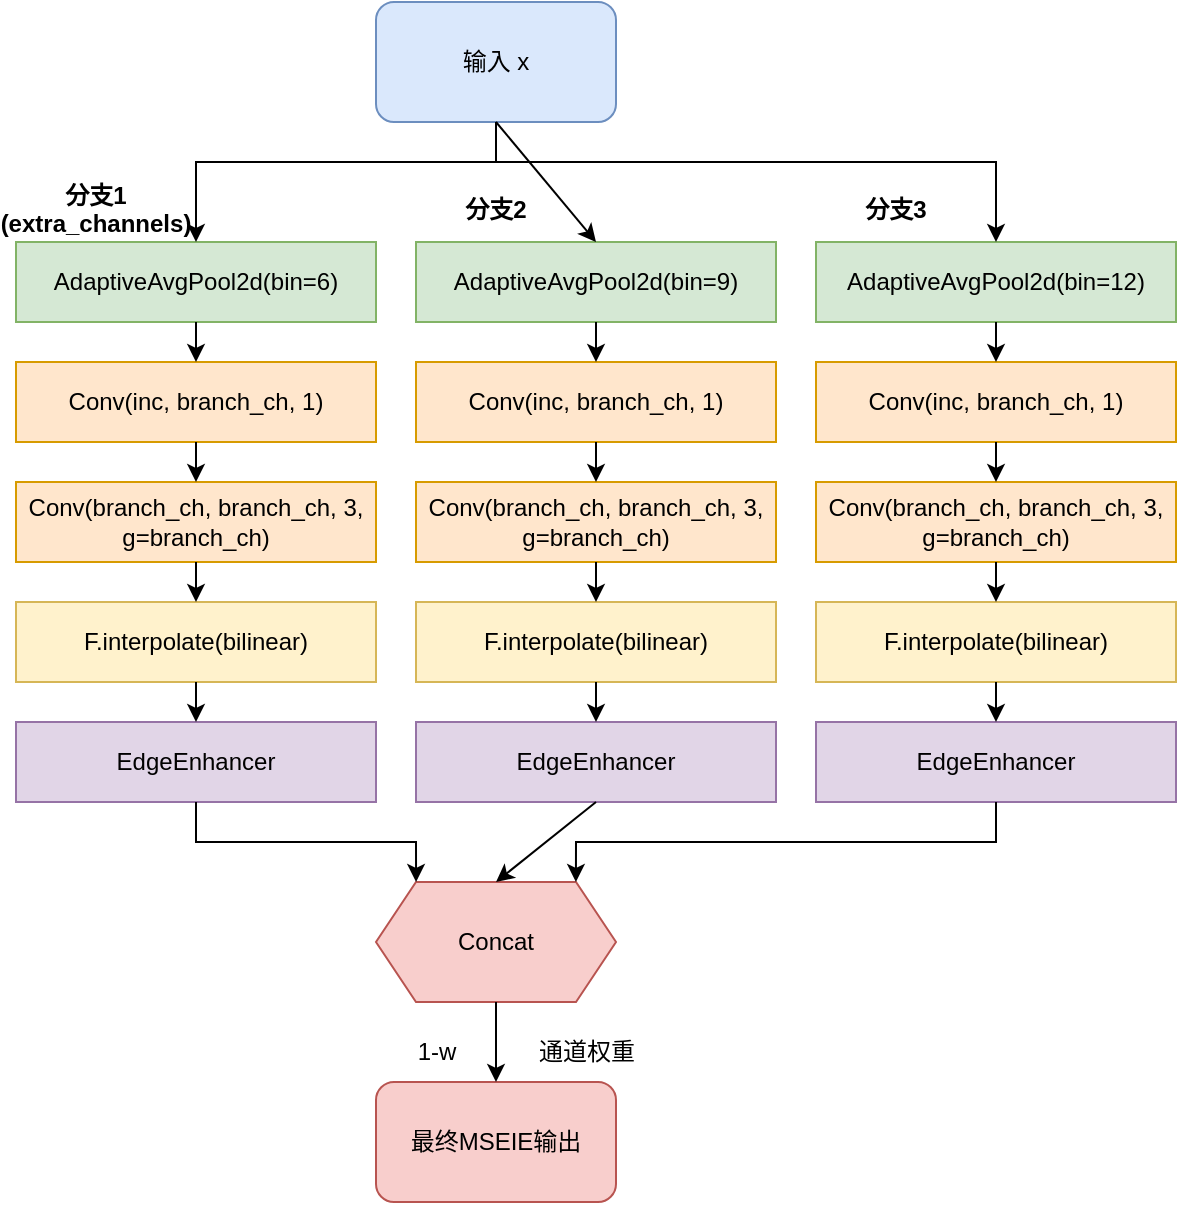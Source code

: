 <mxfile version="26.2.13">
  <diagram name="实验安排" id="Q91r_WWIjbEZDgKyvmCJ">
    <mxGraphModel dx="1073" dy="568" grid="1" gridSize="10" guides="1" tooltips="1" connect="1" arrows="1" fold="1" page="1" pageScale="1" pageWidth="850" pageHeight="1100" math="0" shadow="0">
      <root>
        <mxCell id="0" />
        <mxCell id="1" parent="0" />
        <mxCell id="Mu1AmyCDiz02qtviV_zx-1" value="输入 x" style="rounded=1;whiteSpace=wrap;html=1;fillColor=#dae8fc;strokeColor=#6c8ebf;" vertex="1" parent="1">
          <mxGeometry x="360" y="40" width="120" height="60" as="geometry" />
        </mxCell>
        <mxCell id="Mu1AmyCDiz02qtviV_zx-2" value="AdaptiveAvgPool2d(bin=6)" style="rounded=0;whiteSpace=wrap;html=1;fillColor=#d5e8d4;strokeColor=#82b366;" vertex="1" parent="1">
          <mxGeometry x="180" y="160" width="180" height="40" as="geometry" />
        </mxCell>
        <mxCell id="Mu1AmyCDiz02qtviV_zx-3" value="AdaptiveAvgPool2d(bin=9)" style="rounded=0;whiteSpace=wrap;html=1;fillColor=#d5e8d4;strokeColor=#82b366;" vertex="1" parent="1">
          <mxGeometry x="380" y="160" width="180" height="40" as="geometry" />
        </mxCell>
        <mxCell id="Mu1AmyCDiz02qtviV_zx-4" value="AdaptiveAvgPool2d(bin=12)" style="rounded=0;whiteSpace=wrap;html=1;fillColor=#d5e8d4;strokeColor=#82b366;" vertex="1" parent="1">
          <mxGeometry x="580" y="160" width="180" height="40" as="geometry" />
        </mxCell>
        <mxCell id="Mu1AmyCDiz02qtviV_zx-5" value="Conv(inc, branch_ch, 1)" style="rounded=0;whiteSpace=wrap;html=1;fillColor=#ffe6cc;strokeColor=#d79b00;" vertex="1" parent="1">
          <mxGeometry x="180" y="220" width="180" height="40" as="geometry" />
        </mxCell>
        <mxCell id="Mu1AmyCDiz02qtviV_zx-6" value="Conv(inc, branch_ch, 1)" style="rounded=0;whiteSpace=wrap;html=1;fillColor=#ffe6cc;strokeColor=#d79b00;" vertex="1" parent="1">
          <mxGeometry x="380" y="220" width="180" height="40" as="geometry" />
        </mxCell>
        <mxCell id="Mu1AmyCDiz02qtviV_zx-7" value="Conv(inc, branch_ch, 1)" style="rounded=0;whiteSpace=wrap;html=1;fillColor=#ffe6cc;strokeColor=#d79b00;" vertex="1" parent="1">
          <mxGeometry x="580" y="220" width="180" height="40" as="geometry" />
        </mxCell>
        <mxCell id="Mu1AmyCDiz02qtviV_zx-8" value="Conv(branch_ch, branch_ch, 3, g=branch_ch)" style="rounded=0;whiteSpace=wrap;html=1;fillColor=#ffe6cc;strokeColor=#d79b00;" vertex="1" parent="1">
          <mxGeometry x="180" y="280" width="180" height="40" as="geometry" />
        </mxCell>
        <mxCell id="Mu1AmyCDiz02qtviV_zx-9" value="Conv(branch_ch, branch_ch, 3, g=branch_ch)" style="rounded=0;whiteSpace=wrap;html=1;fillColor=#ffe6cc;strokeColor=#d79b00;" vertex="1" parent="1">
          <mxGeometry x="380" y="280" width="180" height="40" as="geometry" />
        </mxCell>
        <mxCell id="Mu1AmyCDiz02qtviV_zx-10" value="Conv(branch_ch, branch_ch, 3, g=branch_ch)" style="rounded=0;whiteSpace=wrap;html=1;fillColor=#ffe6cc;strokeColor=#d79b00;" vertex="1" parent="1">
          <mxGeometry x="580" y="280" width="180" height="40" as="geometry" />
        </mxCell>
        <mxCell id="Mu1AmyCDiz02qtviV_zx-11" value="F.interpolate(bilinear)" style="rounded=0;whiteSpace=wrap;html=1;fillColor=#fff2cc;strokeColor=#d6b656;" vertex="1" parent="1">
          <mxGeometry x="180" y="340" width="180" height="40" as="geometry" />
        </mxCell>
        <mxCell id="Mu1AmyCDiz02qtviV_zx-12" value="F.interpolate(bilinear)" style="rounded=0;whiteSpace=wrap;html=1;fillColor=#fff2cc;strokeColor=#d6b656;" vertex="1" parent="1">
          <mxGeometry x="380" y="340" width="180" height="40" as="geometry" />
        </mxCell>
        <mxCell id="Mu1AmyCDiz02qtviV_zx-13" value="F.interpolate(bilinear)" style="rounded=0;whiteSpace=wrap;html=1;fillColor=#fff2cc;strokeColor=#d6b656;" vertex="1" parent="1">
          <mxGeometry x="580" y="340" width="180" height="40" as="geometry" />
        </mxCell>
        <mxCell id="Mu1AmyCDiz02qtviV_zx-14" value="EdgeEnhancer" style="rounded=0;whiteSpace=wrap;html=1;fillColor=#e1d5e7;strokeColor=#9673a6;" vertex="1" parent="1">
          <mxGeometry x="180" y="400" width="180" height="40" as="geometry" />
        </mxCell>
        <mxCell id="Mu1AmyCDiz02qtviV_zx-15" value="EdgeEnhancer" style="rounded=0;whiteSpace=wrap;html=1;fillColor=#e1d5e7;strokeColor=#9673a6;" vertex="1" parent="1">
          <mxGeometry x="380" y="400" width="180" height="40" as="geometry" />
        </mxCell>
        <mxCell id="Mu1AmyCDiz02qtviV_zx-16" value="EdgeEnhancer" style="rounded=0;whiteSpace=wrap;html=1;fillColor=#e1d5e7;strokeColor=#9673a6;" vertex="1" parent="1">
          <mxGeometry x="580" y="400" width="180" height="40" as="geometry" />
        </mxCell>
        <mxCell id="Mu1AmyCDiz02qtviV_zx-17" value="Concat" style="shape=hexagon;perimeter=hexagonPerimeter2;whiteSpace=wrap;html=1;fixedSize=1;fillColor=#f8cecc;strokeColor=#b85450;" vertex="1" parent="1">
          <mxGeometry x="360" y="480" width="120" height="60" as="geometry" />
        </mxCell>
        <mxCell id="Mu1AmyCDiz02qtviV_zx-18" value="1-w" style="text;html=1;align=center;verticalAlign=middle;resizable=0;points=[];autosize=1;strokeColor=none;fillColor=none;" vertex="1" parent="1">
          <mxGeometry x="370" y="550" width="40" height="30" as="geometry" />
        </mxCell>
        <mxCell id="Mu1AmyCDiz02qtviV_zx-19" value="最终MSEIE输出" style="rounded=1;whiteSpace=wrap;html=1;fillColor=#f8cecc;strokeColor=#b85450;" vertex="1" parent="1">
          <mxGeometry x="360" y="580" width="120" height="60" as="geometry" />
        </mxCell>
        <mxCell id="Mu1AmyCDiz02qtviV_zx-20" value="" style="endArrow=classic;html=1;rounded=0;exitX=0.5;exitY=1;exitDx=0;exitDy=0;entryX=0.5;entryY=0;entryDx=0;entryDy=0;" edge="1" parent="1" source="Mu1AmyCDiz02qtviV_zx-1" target="Mu1AmyCDiz02qtviV_zx-2">
          <mxGeometry width="50" height="50" relative="1" as="geometry">
            <mxPoint x="400" y="410" as="sourcePoint" />
            <mxPoint x="450" y="360" as="targetPoint" />
            <Array as="points">
              <mxPoint x="420" y="120" />
              <mxPoint x="270" y="120" />
            </Array>
          </mxGeometry>
        </mxCell>
        <mxCell id="Mu1AmyCDiz02qtviV_zx-21" value="" style="endArrow=classic;html=1;rounded=0;exitX=0.5;exitY=1;exitDx=0;exitDy=0;entryX=0.5;entryY=0;entryDx=0;entryDy=0;" edge="1" parent="1" source="Mu1AmyCDiz02qtviV_zx-1" target="Mu1AmyCDiz02qtviV_zx-3">
          <mxGeometry width="50" height="50" relative="1" as="geometry">
            <mxPoint x="400" y="410" as="sourcePoint" />
            <mxPoint x="450" y="360" as="targetPoint" />
          </mxGeometry>
        </mxCell>
        <mxCell id="Mu1AmyCDiz02qtviV_zx-22" value="" style="endArrow=classic;html=1;rounded=0;exitX=0.5;exitY=1;exitDx=0;exitDy=0;entryX=0.5;entryY=0;entryDx=0;entryDy=0;" edge="1" parent="1" source="Mu1AmyCDiz02qtviV_zx-1" target="Mu1AmyCDiz02qtviV_zx-4">
          <mxGeometry width="50" height="50" relative="1" as="geometry">
            <mxPoint x="400" y="410" as="sourcePoint" />
            <mxPoint x="450" y="360" as="targetPoint" />
            <Array as="points">
              <mxPoint x="420" y="120" />
              <mxPoint x="670" y="120" />
            </Array>
          </mxGeometry>
        </mxCell>
        <mxCell id="Mu1AmyCDiz02qtviV_zx-23" value="" style="endArrow=classic;html=1;rounded=0;exitX=0.5;exitY=1;exitDx=0;exitDy=0;entryX=0.5;entryY=0;entryDx=0;entryDy=0;" edge="1" parent="1" source="Mu1AmyCDiz02qtviV_zx-2" target="Mu1AmyCDiz02qtviV_zx-5">
          <mxGeometry width="50" height="50" relative="1" as="geometry">
            <mxPoint x="400" y="410" as="sourcePoint" />
            <mxPoint x="450" y="360" as="targetPoint" />
          </mxGeometry>
        </mxCell>
        <mxCell id="Mu1AmyCDiz02qtviV_zx-24" value="" style="endArrow=classic;html=1;rounded=0;exitX=0.5;exitY=1;exitDx=0;exitDy=0;entryX=0.5;entryY=0;entryDx=0;entryDy=0;" edge="1" parent="1" source="Mu1AmyCDiz02qtviV_zx-3" target="Mu1AmyCDiz02qtviV_zx-6">
          <mxGeometry width="50" height="50" relative="1" as="geometry">
            <mxPoint x="400" y="410" as="sourcePoint" />
            <mxPoint x="450" y="360" as="targetPoint" />
          </mxGeometry>
        </mxCell>
        <mxCell id="Mu1AmyCDiz02qtviV_zx-25" value="" style="endArrow=classic;html=1;rounded=0;exitX=0.5;exitY=1;exitDx=0;exitDy=0;entryX=0.5;entryY=0;entryDx=0;entryDy=0;" edge="1" parent="1" source="Mu1AmyCDiz02qtviV_zx-4" target="Mu1AmyCDiz02qtviV_zx-7">
          <mxGeometry width="50" height="50" relative="1" as="geometry">
            <mxPoint x="400" y="410" as="sourcePoint" />
            <mxPoint x="450" y="360" as="targetPoint" />
          </mxGeometry>
        </mxCell>
        <mxCell id="Mu1AmyCDiz02qtviV_zx-26" value="" style="endArrow=classic;html=1;rounded=0;exitX=0.5;exitY=1;exitDx=0;exitDy=0;entryX=0.5;entryY=0;entryDx=0;entryDy=0;" edge="1" parent="1" source="Mu1AmyCDiz02qtviV_zx-5" target="Mu1AmyCDiz02qtviV_zx-8">
          <mxGeometry width="50" height="50" relative="1" as="geometry">
            <mxPoint x="400" y="410" as="sourcePoint" />
            <mxPoint x="450" y="360" as="targetPoint" />
          </mxGeometry>
        </mxCell>
        <mxCell id="Mu1AmyCDiz02qtviV_zx-27" value="" style="endArrow=classic;html=1;rounded=0;exitX=0.5;exitY=1;exitDx=0;exitDy=0;entryX=0.5;entryY=0;entryDx=0;entryDy=0;" edge="1" parent="1" source="Mu1AmyCDiz02qtviV_zx-6" target="Mu1AmyCDiz02qtviV_zx-9">
          <mxGeometry width="50" height="50" relative="1" as="geometry">
            <mxPoint x="400" y="410" as="sourcePoint" />
            <mxPoint x="450" y="360" as="targetPoint" />
          </mxGeometry>
        </mxCell>
        <mxCell id="Mu1AmyCDiz02qtviV_zx-28" value="" style="endArrow=classic;html=1;rounded=0;exitX=0.5;exitY=1;exitDx=0;exitDy=0;entryX=0.5;entryY=0;entryDx=0;entryDy=0;" edge="1" parent="1" source="Mu1AmyCDiz02qtviV_zx-7" target="Mu1AmyCDiz02qtviV_zx-10">
          <mxGeometry width="50" height="50" relative="1" as="geometry">
            <mxPoint x="400" y="410" as="sourcePoint" />
            <mxPoint x="450" y="360" as="targetPoint" />
          </mxGeometry>
        </mxCell>
        <mxCell id="Mu1AmyCDiz02qtviV_zx-29" value="" style="endArrow=classic;html=1;rounded=0;exitX=0.5;exitY=1;exitDx=0;exitDy=0;entryX=0.5;entryY=0;entryDx=0;entryDy=0;" edge="1" parent="1" source="Mu1AmyCDiz02qtviV_zx-8" target="Mu1AmyCDiz02qtviV_zx-11">
          <mxGeometry width="50" height="50" relative="1" as="geometry">
            <mxPoint x="400" y="410" as="sourcePoint" />
            <mxPoint x="450" y="360" as="targetPoint" />
          </mxGeometry>
        </mxCell>
        <mxCell id="Mu1AmyCDiz02qtviV_zx-30" value="" style="endArrow=classic;html=1;rounded=0;exitX=0.5;exitY=1;exitDx=0;exitDy=0;entryX=0.5;entryY=0;entryDx=0;entryDy=0;" edge="1" parent="1" source="Mu1AmyCDiz02qtviV_zx-9" target="Mu1AmyCDiz02qtviV_zx-12">
          <mxGeometry width="50" height="50" relative="1" as="geometry">
            <mxPoint x="400" y="410" as="sourcePoint" />
            <mxPoint x="450" y="360" as="targetPoint" />
          </mxGeometry>
        </mxCell>
        <mxCell id="Mu1AmyCDiz02qtviV_zx-31" value="" style="endArrow=classic;html=1;rounded=0;exitX=0.5;exitY=1;exitDx=0;exitDy=0;entryX=0.5;entryY=0;entryDx=0;entryDy=0;" edge="1" parent="1" source="Mu1AmyCDiz02qtviV_zx-10" target="Mu1AmyCDiz02qtviV_zx-13">
          <mxGeometry width="50" height="50" relative="1" as="geometry">
            <mxPoint x="400" y="410" as="sourcePoint" />
            <mxPoint x="450" y="360" as="targetPoint" />
          </mxGeometry>
        </mxCell>
        <mxCell id="Mu1AmyCDiz02qtviV_zx-32" value="" style="endArrow=classic;html=1;rounded=0;exitX=0.5;exitY=1;exitDx=0;exitDy=0;entryX=0.5;entryY=0;entryDx=0;entryDy=0;" edge="1" parent="1" source="Mu1AmyCDiz02qtviV_zx-11" target="Mu1AmyCDiz02qtviV_zx-14">
          <mxGeometry width="50" height="50" relative="1" as="geometry">
            <mxPoint x="400" y="410" as="sourcePoint" />
            <mxPoint x="450" y="360" as="targetPoint" />
          </mxGeometry>
        </mxCell>
        <mxCell id="Mu1AmyCDiz02qtviV_zx-33" value="" style="endArrow=classic;html=1;rounded=0;exitX=0.5;exitY=1;exitDx=0;exitDy=0;entryX=0.5;entryY=0;entryDx=0;entryDy=0;" edge="1" parent="1" source="Mu1AmyCDiz02qtviV_zx-12" target="Mu1AmyCDiz02qtviV_zx-15">
          <mxGeometry width="50" height="50" relative="1" as="geometry">
            <mxPoint x="400" y="410" as="sourcePoint" />
            <mxPoint x="450" y="360" as="targetPoint" />
          </mxGeometry>
        </mxCell>
        <mxCell id="Mu1AmyCDiz02qtviV_zx-34" value="" style="endArrow=classic;html=1;rounded=0;exitX=0.5;exitY=1;exitDx=0;exitDy=0;entryX=0.5;entryY=0;entryDx=0;entryDy=0;" edge="1" parent="1" source="Mu1AmyCDiz02qtviV_zx-13" target="Mu1AmyCDiz02qtviV_zx-16">
          <mxGeometry width="50" height="50" relative="1" as="geometry">
            <mxPoint x="400" y="410" as="sourcePoint" />
            <mxPoint x="450" y="360" as="targetPoint" />
          </mxGeometry>
        </mxCell>
        <mxCell id="Mu1AmyCDiz02qtviV_zx-35" value="" style="endArrow=classic;html=1;rounded=0;exitX=0.5;exitY=1;exitDx=0;exitDy=0;entryX=0.167;entryY=0;entryDx=0;entryDy=0;entryPerimeter=0;" edge="1" parent="1" source="Mu1AmyCDiz02qtviV_zx-14" target="Mu1AmyCDiz02qtviV_zx-17">
          <mxGeometry width="50" height="50" relative="1" as="geometry">
            <mxPoint x="400" y="410" as="sourcePoint" />
            <mxPoint x="450" y="360" as="targetPoint" />
            <Array as="points">
              <mxPoint x="270" y="460" />
              <mxPoint x="380" y="460" />
            </Array>
          </mxGeometry>
        </mxCell>
        <mxCell id="Mu1AmyCDiz02qtviV_zx-36" value="" style="endArrow=classic;html=1;rounded=0;exitX=0.5;exitY=1;exitDx=0;exitDy=0;entryX=0.5;entryY=0;entryDx=0;entryDy=0;" edge="1" parent="1" source="Mu1AmyCDiz02qtviV_zx-15" target="Mu1AmyCDiz02qtviV_zx-17">
          <mxGeometry width="50" height="50" relative="1" as="geometry">
            <mxPoint x="400" y="410" as="sourcePoint" />
            <mxPoint x="450" y="360" as="targetPoint" />
          </mxGeometry>
        </mxCell>
        <mxCell id="Mu1AmyCDiz02qtviV_zx-37" value="" style="endArrow=classic;html=1;rounded=0;exitX=0.5;exitY=1;exitDx=0;exitDy=0;entryX=0.833;entryY=0;entryDx=0;entryDy=0;entryPerimeter=0;" edge="1" parent="1" source="Mu1AmyCDiz02qtviV_zx-16" target="Mu1AmyCDiz02qtviV_zx-17">
          <mxGeometry width="50" height="50" relative="1" as="geometry">
            <mxPoint x="400" y="410" as="sourcePoint" />
            <mxPoint x="450" y="360" as="targetPoint" />
            <Array as="points">
              <mxPoint x="670" y="460" />
              <mxPoint x="460" y="460" />
            </Array>
          </mxGeometry>
        </mxCell>
        <mxCell id="Mu1AmyCDiz02qtviV_zx-38" value="" style="endArrow=classic;html=1;rounded=0;exitX=0.5;exitY=1;exitDx=0;exitDy=0;entryX=0.5;entryY=0;entryDx=0;entryDy=0;" edge="1" parent="1" source="Mu1AmyCDiz02qtviV_zx-17" target="Mu1AmyCDiz02qtviV_zx-19">
          <mxGeometry width="50" height="50" relative="1" as="geometry">
            <mxPoint x="400" y="410" as="sourcePoint" />
            <mxPoint x="450" y="360" as="targetPoint" />
          </mxGeometry>
        </mxCell>
        <mxCell id="Mu1AmyCDiz02qtviV_zx-39" value="分支1&#xa;(extra_channels)" style="text;align=center;fontStyle=1;verticalAlign=middle;spacingLeft=3;spacingRight=3;strokeColor=none;rotatable=0;points=[[0,0.5],[1,0.5]];portConstraint=eastwest;" vertex="1" parent="1">
          <mxGeometry x="180" y="130" width="80" height="26" as="geometry" />
        </mxCell>
        <mxCell id="Mu1AmyCDiz02qtviV_zx-40" value="分支2" style="text;align=center;fontStyle=1;verticalAlign=middle;spacingLeft=3;spacingRight=3;strokeColor=none;rotatable=0;points=[[0,0.5],[1,0.5]];portConstraint=eastwest;" vertex="1" parent="1">
          <mxGeometry x="380" y="130" width="80" height="26" as="geometry" />
        </mxCell>
        <mxCell id="Mu1AmyCDiz02qtviV_zx-41" value="分支3" style="text;align=center;fontStyle=1;verticalAlign=middle;spacingLeft=3;spacingRight=3;strokeColor=none;rotatable=0;points=[[0,0.5],[1,0.5]];portConstraint=eastwest;" vertex="1" parent="1">
          <mxGeometry x="580" y="130" width="80" height="26" as="geometry" />
        </mxCell>
        <mxCell id="Mu1AmyCDiz02qtviV_zx-42" value="通道权重" style="text;html=1;align=center;verticalAlign=middle;resizable=0;points=[];autosize=1;strokeColor=none;fillColor=none;" vertex="1" parent="1">
          <mxGeometry x="430" y="550" width="70" height="30" as="geometry" />
        </mxCell>
      </root>
    </mxGraphModel>
  </diagram>
</mxfile>
